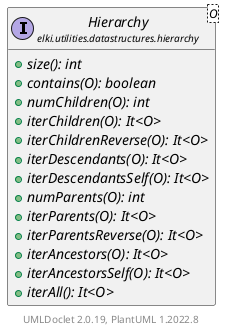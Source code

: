 @startuml
    remove .*\.(Instance|Par|Parameterizer|Factory)$
    set namespaceSeparator none
    hide empty fields
    hide empty methods

    interface "<size:14>Hierarchy\n<size:10>elki.utilities.datastructures.hierarchy" as elki.utilities.datastructures.hierarchy.Hierarchy<O> [[Hierarchy.html]] {
        {abstract} +size(): int
        {abstract} +contains(O): boolean
        {abstract} +numChildren(O): int
        {abstract} +iterChildren(O): It<O>
        {abstract} +iterChildrenReverse(O): It<O>
        {abstract} +iterDescendants(O): It<O>
        {abstract} +iterDescendantsSelf(O): It<O>
        {abstract} +numParents(O): int
        {abstract} +iterParents(O): It<O>
        {abstract} +iterParentsReverse(O): It<O>
        {abstract} +iterAncestors(O): It<O>
        {abstract} +iterAncestorsSelf(O): It<O>
        {abstract} +iterAll(): It<O>
    }

    center footer UMLDoclet 2.0.19, PlantUML 1.2022.8
@enduml

